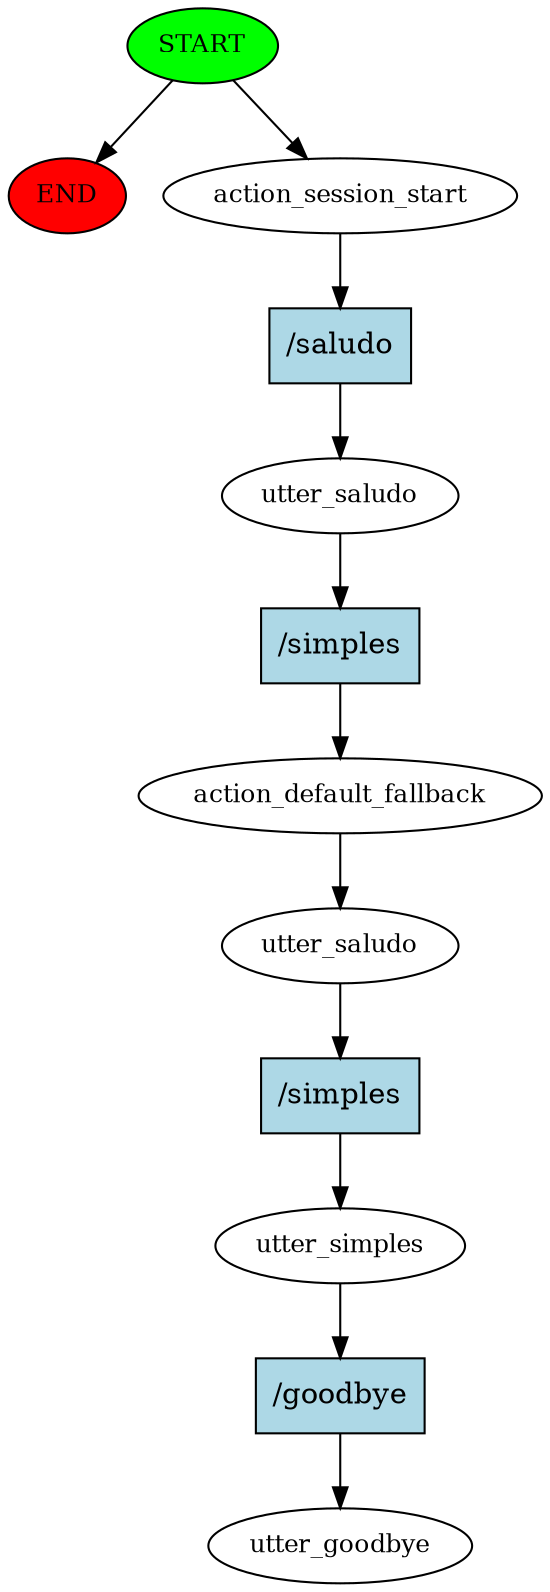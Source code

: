 digraph  {
0 [class="start active", fillcolor=green, fontsize=12, label=START, style=filled];
"-1" [class=end, fillcolor=red, fontsize=12, label=END, style=filled];
1 [class=active, fontsize=12, label=action_session_start];
2 [class=active, fontsize=12, label=utter_saludo];
3 [class=active, fontsize=12, label=action_default_fallback];
4 [class=active, fontsize=12, label=utter_saludo];
5 [class=active, fontsize=12, label=utter_simples];
6 [class="dashed active", fontsize=12, label=utter_goodbye];
7 [class="intent active", fillcolor=lightblue, label="/saludo", shape=rect, style=filled];
8 [class="intent active", fillcolor=lightblue, label="/simples", shape=rect, style=filled];
9 [class="intent active", fillcolor=lightblue, label="/simples", shape=rect, style=filled];
10 [class="intent active", fillcolor=lightblue, label="/goodbye", shape=rect, style=filled];
0 -> "-1"  [class="", key=NONE, label=""];
0 -> 1  [class=active, key=NONE, label=""];
1 -> 7  [class=active, key=0];
2 -> 8  [class=active, key=0];
3 -> 4  [class=active, key=NONE, label=""];
4 -> 9  [class=active, key=0];
5 -> 10  [class=active, key=0];
7 -> 2  [class=active, key=0];
8 -> 3  [class=active, key=0];
9 -> 5  [class=active, key=0];
10 -> 6  [class=active, key=0];
}
